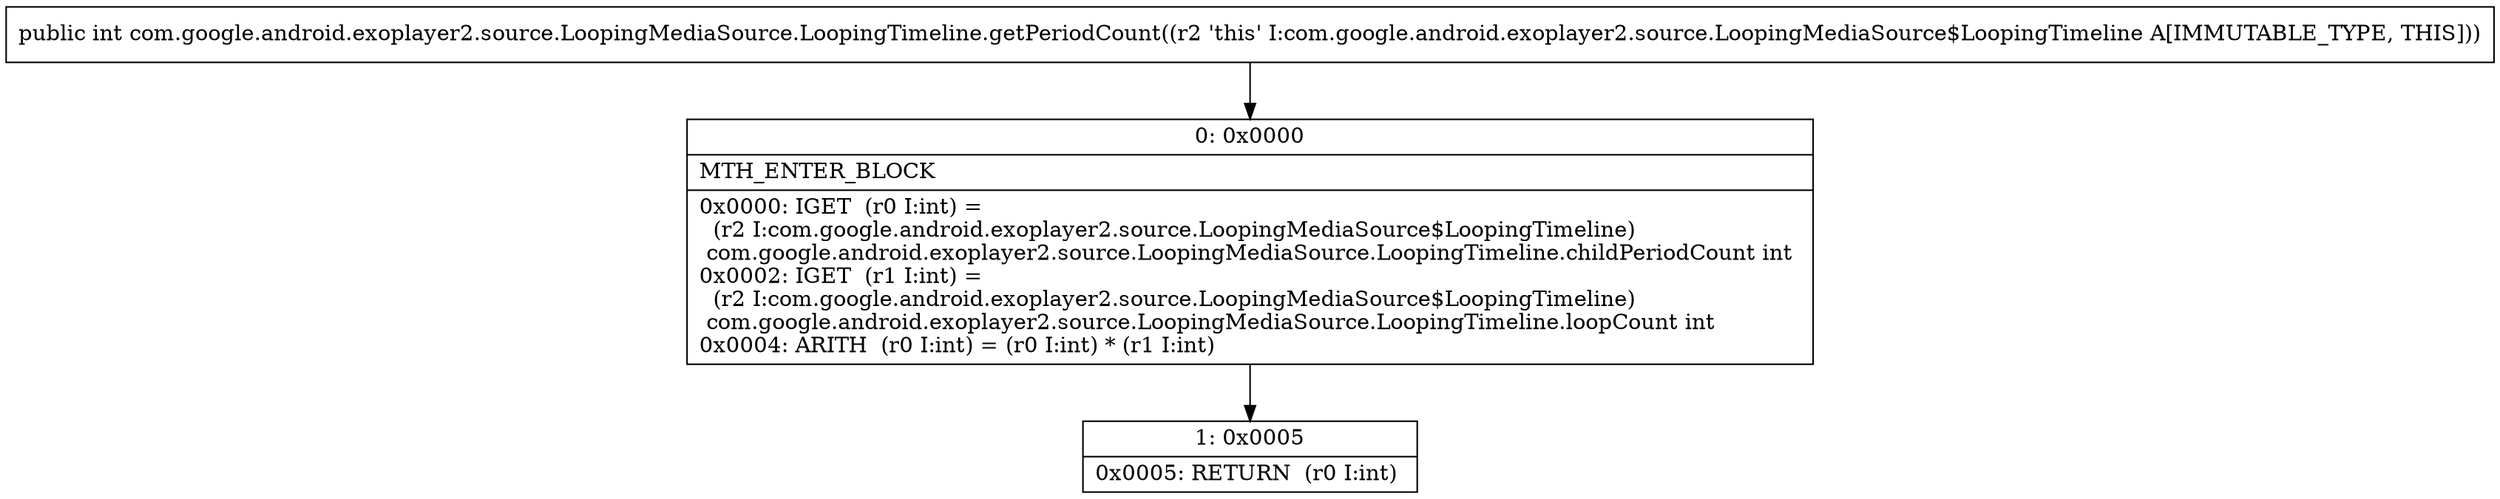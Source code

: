 digraph "CFG forcom.google.android.exoplayer2.source.LoopingMediaSource.LoopingTimeline.getPeriodCount()I" {
Node_0 [shape=record,label="{0\:\ 0x0000|MTH_ENTER_BLOCK\l|0x0000: IGET  (r0 I:int) = \l  (r2 I:com.google.android.exoplayer2.source.LoopingMediaSource$LoopingTimeline)\l com.google.android.exoplayer2.source.LoopingMediaSource.LoopingTimeline.childPeriodCount int \l0x0002: IGET  (r1 I:int) = \l  (r2 I:com.google.android.exoplayer2.source.LoopingMediaSource$LoopingTimeline)\l com.google.android.exoplayer2.source.LoopingMediaSource.LoopingTimeline.loopCount int \l0x0004: ARITH  (r0 I:int) = (r0 I:int) * (r1 I:int) \l}"];
Node_1 [shape=record,label="{1\:\ 0x0005|0x0005: RETURN  (r0 I:int) \l}"];
MethodNode[shape=record,label="{public int com.google.android.exoplayer2.source.LoopingMediaSource.LoopingTimeline.getPeriodCount((r2 'this' I:com.google.android.exoplayer2.source.LoopingMediaSource$LoopingTimeline A[IMMUTABLE_TYPE, THIS])) }"];
MethodNode -> Node_0;
Node_0 -> Node_1;
}

